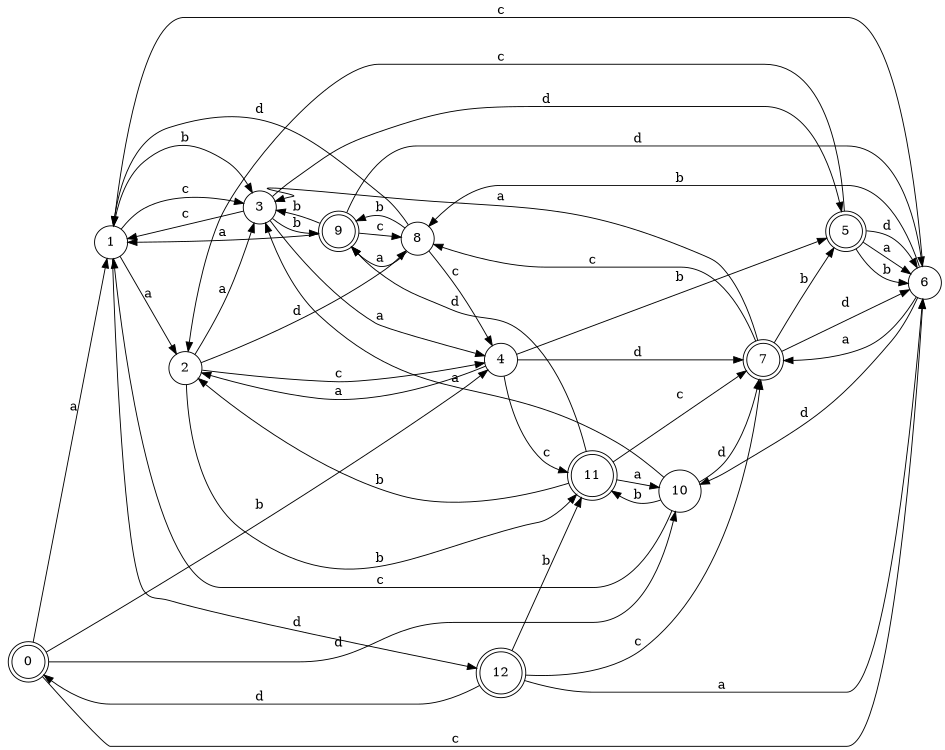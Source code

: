 digraph n11_2 {
__start0 [label="" shape="none"];

rankdir=LR;
size="8,5";

s0 [style="rounded,filled", color="black", fillcolor="white" shape="doublecircle", label="0"];
s1 [style="filled", color="black", fillcolor="white" shape="circle", label="1"];
s2 [style="filled", color="black", fillcolor="white" shape="circle", label="2"];
s3 [style="filled", color="black", fillcolor="white" shape="circle", label="3"];
s4 [style="filled", color="black", fillcolor="white" shape="circle", label="4"];
s5 [style="rounded,filled", color="black", fillcolor="white" shape="doublecircle", label="5"];
s6 [style="filled", color="black", fillcolor="white" shape="circle", label="6"];
s7 [style="rounded,filled", color="black", fillcolor="white" shape="doublecircle", label="7"];
s8 [style="filled", color="black", fillcolor="white" shape="circle", label="8"];
s9 [style="rounded,filled", color="black", fillcolor="white" shape="doublecircle", label="9"];
s10 [style="filled", color="black", fillcolor="white" shape="circle", label="10"];
s11 [style="rounded,filled", color="black", fillcolor="white" shape="doublecircle", label="11"];
s12 [style="rounded,filled", color="black", fillcolor="white" shape="doublecircle", label="12"];
s0 -> s1 [label="a"];
s0 -> s4 [label="b"];
s0 -> s6 [label="c"];
s0 -> s10 [label="d"];
s1 -> s2 [label="a"];
s1 -> s3 [label="b"];
s1 -> s3 [label="c"];
s1 -> s12 [label="d"];
s2 -> s3 [label="a"];
s2 -> s11 [label="b"];
s2 -> s4 [label="c"];
s2 -> s8 [label="d"];
s3 -> s4 [label="a"];
s3 -> s9 [label="b"];
s3 -> s1 [label="c"];
s3 -> s5 [label="d"];
s4 -> s2 [label="a"];
s4 -> s5 [label="b"];
s4 -> s11 [label="c"];
s4 -> s7 [label="d"];
s5 -> s6 [label="a"];
s5 -> s6 [label="b"];
s5 -> s2 [label="c"];
s5 -> s6 [label="d"];
s6 -> s7 [label="a"];
s6 -> s8 [label="b"];
s6 -> s1 [label="c"];
s6 -> s10 [label="d"];
s7 -> s3 [label="a"];
s7 -> s5 [label="b"];
s7 -> s8 [label="c"];
s7 -> s6 [label="d"];
s8 -> s9 [label="a"];
s8 -> s9 [label="b"];
s8 -> s4 [label="c"];
s8 -> s1 [label="d"];
s9 -> s1 [label="a"];
s9 -> s3 [label="b"];
s9 -> s8 [label="c"];
s9 -> s6 [label="d"];
s10 -> s3 [label="a"];
s10 -> s11 [label="b"];
s10 -> s1 [label="c"];
s10 -> s7 [label="d"];
s11 -> s10 [label="a"];
s11 -> s2 [label="b"];
s11 -> s7 [label="c"];
s11 -> s9 [label="d"];
s12 -> s6 [label="a"];
s12 -> s11 [label="b"];
s12 -> s7 [label="c"];
s12 -> s0 [label="d"];

}